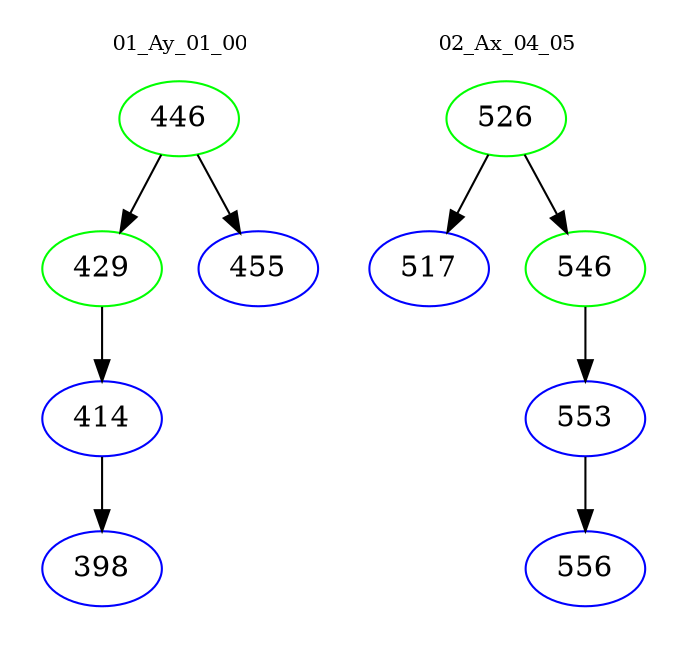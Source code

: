 digraph{
subgraph cluster_0 {
color = white
label = "01_Ay_01_00";
fontsize=10;
T0_446 [label="446", color="green"]
T0_446 -> T0_429 [color="black"]
T0_429 [label="429", color="green"]
T0_429 -> T0_414 [color="black"]
T0_414 [label="414", color="blue"]
T0_414 -> T0_398 [color="black"]
T0_398 [label="398", color="blue"]
T0_446 -> T0_455 [color="black"]
T0_455 [label="455", color="blue"]
}
subgraph cluster_1 {
color = white
label = "02_Ax_04_05";
fontsize=10;
T1_526 [label="526", color="green"]
T1_526 -> T1_517 [color="black"]
T1_517 [label="517", color="blue"]
T1_526 -> T1_546 [color="black"]
T1_546 [label="546", color="green"]
T1_546 -> T1_553 [color="black"]
T1_553 [label="553", color="blue"]
T1_553 -> T1_556 [color="black"]
T1_556 [label="556", color="blue"]
}
}
